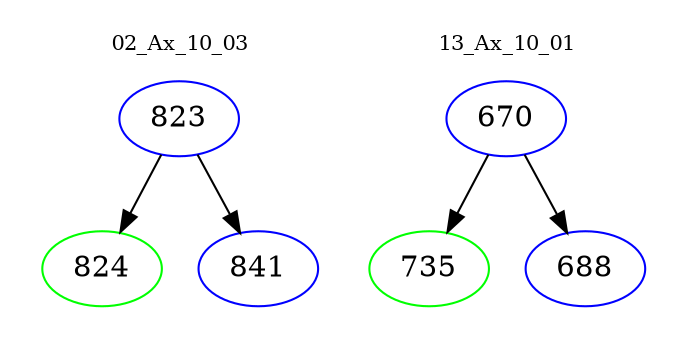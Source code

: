 digraph{
subgraph cluster_0 {
color = white
label = "02_Ax_10_03";
fontsize=10;
T0_823 [label="823", color="blue"]
T0_823 -> T0_824 [color="black"]
T0_824 [label="824", color="green"]
T0_823 -> T0_841 [color="black"]
T0_841 [label="841", color="blue"]
}
subgraph cluster_1 {
color = white
label = "13_Ax_10_01";
fontsize=10;
T1_670 [label="670", color="blue"]
T1_670 -> T1_735 [color="black"]
T1_735 [label="735", color="green"]
T1_670 -> T1_688 [color="black"]
T1_688 [label="688", color="blue"]
}
}
